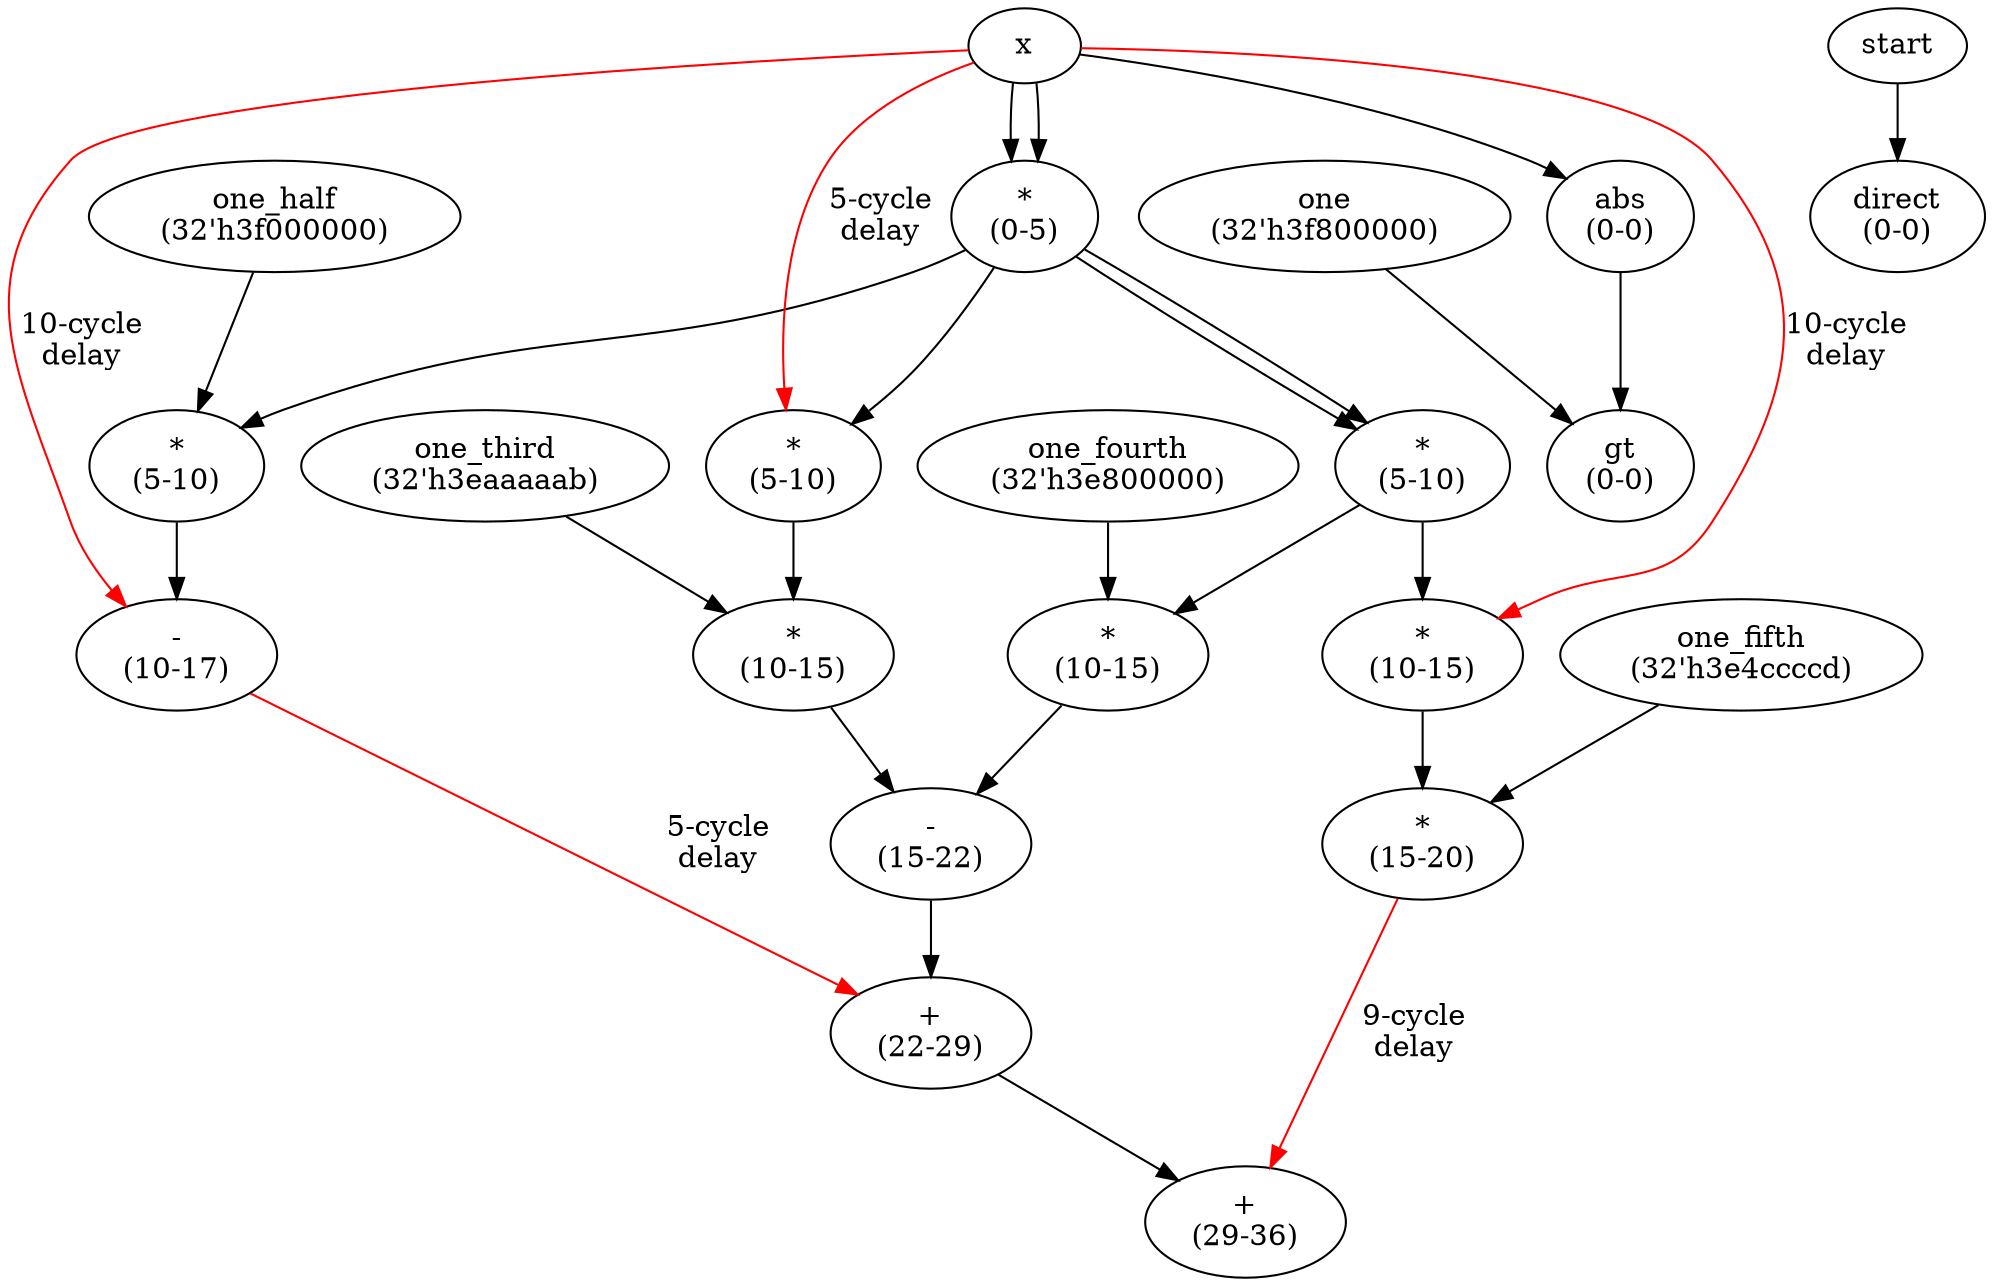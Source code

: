 digraph {
	"one_half" [label="one_half
(32'h3f000000)"]
	"one_third" [label="one_third
(32'h3eaaaaab)"]
	"one_fifth" [label="one_fifth
(32'h3e4ccccd)"]
	"one_fourth" [label="one_fourth
(32'h3e800000)"]
	"one" [label="one
(32'h3f800000)"]
	"done" [label="direct
(0-0)"]
	"x_abs" [label="abs
(0-0)"]
	"error" [label="gt
(0-0)"]
	"e2" [label="*
(0-5)"]
	"t2" [label="*
(5-10)"]
	"e3" [label="*
(5-10)"]
	"e4" [label="*
(5-10)"]
	"s12" [label="-
(10-17)"]
	"e5" [label="*
(10-15)"]
	"t3" [label="*
(10-15)"]
	"t4" [label="*
(10-15)"]
	"s34" [label="-
(15-22)"]
	"t5" [label="*
(15-20)"]
	"s1234" [label="+
(22-29)"]
	"ln" [label="+
(29-36)"]
	"start" -> "done";
	"x" -> "x_abs";
	"x_abs" -> "error";
	"one" -> "error";
	"x" -> "e2";
	"x" -> "e2";
	"e2" -> "t2";
	"one_half" -> "t2";
	"e2" -> "e3";
	"x" -> "e3" [label="5-cycle\ndelay", color=red];
	"e2" -> "e4";
	"e2" -> "e4";
	"x" -> "s12" [label="10-cycle\ndelay", color=red];
	"t2" -> "s12";
	"e4" -> "e5";
	"x" -> "e5" [label="10-cycle\ndelay", color=red];
	"e3" -> "t3";
	"one_third" -> "t3";
	"e4" -> "t4";
	"one_fourth" -> "t4";
	"t3" -> "s34";
	"t4" -> "s34";
	"e5" -> "t5";
	"one_fifth" -> "t5";
	"s12" -> "s1234" [label="5-cycle\ndelay", color=red];
	"s34" -> "s1234";
	"s1234" -> "ln";
	"t5" -> "ln" [label="9-cycle\ndelay", color=red];
}


